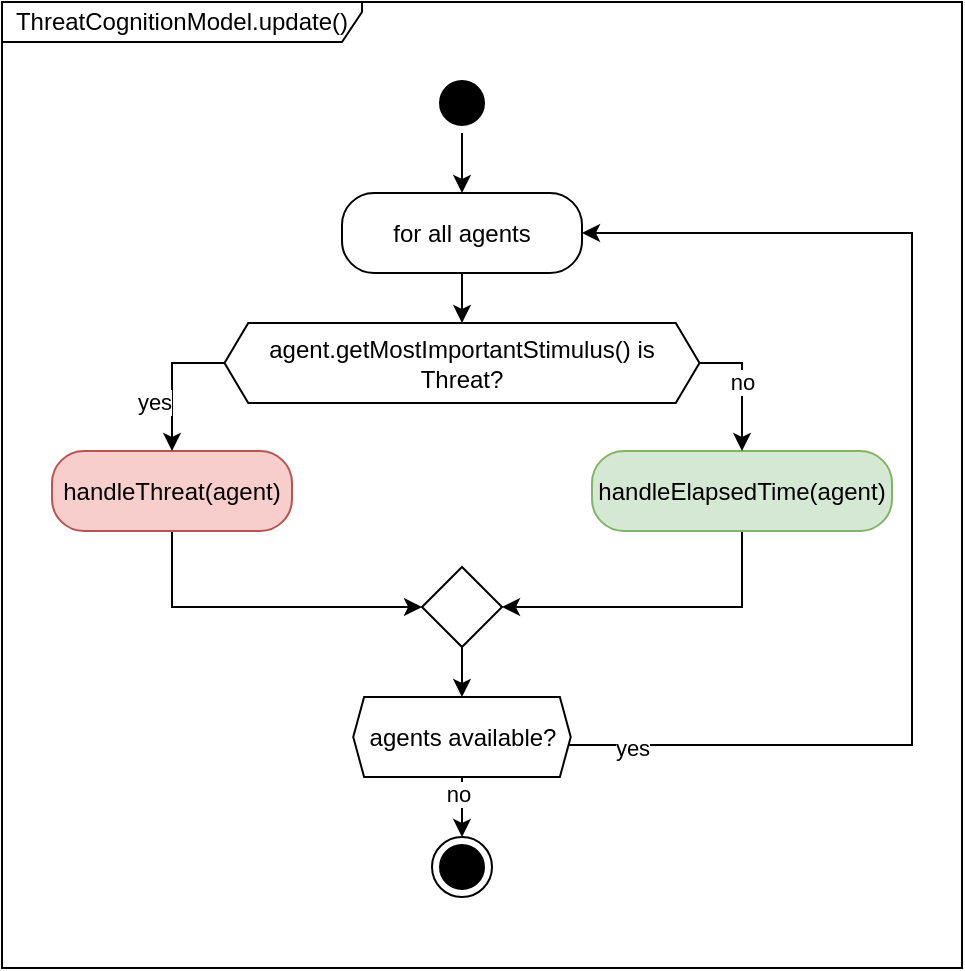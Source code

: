 <mxfile version="13.0.3" type="device" pages="4"><diagram name="Page-1" id="e7e014a7-5840-1c2e-5031-d8a46d1fe8dd"><mxGraphModel dx="1088" dy="801" grid="1" gridSize="10" guides="1" tooltips="1" connect="1" arrows="1" fold="1" page="1" pageScale="1" pageWidth="827" pageHeight="1169" background="#ffffff" math="0" shadow="0"><root><mxCell id="0"/><mxCell id="1" parent="0"/><mxCell id="-0Q1wIl2kN_jkj8z9Sek-1" value="ThreatCognitionModel.update()" style="shape=umlFrame;whiteSpace=wrap;html=1;strokeColor=#000000;width=180;height=20;shadow=0;" parent="1" vertex="1"><mxGeometry x="174" y="44" width="480" height="483" as="geometry"/></mxCell><mxCell id="f7OoUNPzTyh7YRf3PRQZ-5" style="edgeStyle=orthogonalEdgeStyle;rounded=0;orthogonalLoop=1;jettySize=auto;html=1;" parent="1" source="-0Q1wIl2kN_jkj8z9Sek-2" target="-0Q1wIl2kN_jkj8z9Sek-4" edge="1"><mxGeometry relative="1" as="geometry"/></mxCell><mxCell id="-0Q1wIl2kN_jkj8z9Sek-2" value="" style="ellipse;html=1;shape=startState;fillColor=#000000;strokeColor=#000000;labelBorderColor=none;shadow=0;flipV=1;" parent="1" vertex="1"><mxGeometry x="389" y="79.5" width="30" height="30" as="geometry"/></mxCell><mxCell id="f7OoUNPzTyh7YRf3PRQZ-6" style="edgeStyle=orthogonalEdgeStyle;rounded=0;orthogonalLoop=1;jettySize=auto;html=1;entryX=0.5;entryY=0;entryDx=0;entryDy=0;" parent="1" source="-0Q1wIl2kN_jkj8z9Sek-4" target="-0Q1wIl2kN_jkj8z9Sek-35" edge="1"><mxGeometry relative="1" as="geometry"/></mxCell><mxCell id="-0Q1wIl2kN_jkj8z9Sek-4" value="for all agents" style="rounded=1;whiteSpace=wrap;html=1;arcSize=40;labelBorderColor=none;shadow=0;flipV=1;" parent="1" vertex="1"><mxGeometry x="344" y="139.5" width="120" height="40" as="geometry"/></mxCell><mxCell id="-0Q1wIl2kN_jkj8z9Sek-6" value="" style="ellipse;html=1;shape=endState;fillColor=#000000;strokeColor=#000000;labelBorderColor=none;shadow=0;flipV=1;" parent="1" vertex="1"><mxGeometry x="389" y="461.5" width="30" height="30" as="geometry"/></mxCell><mxCell id="-0Q1wIl2kN_jkj8z9Sek-9" value="" style="rhombus;whiteSpace=wrap;html=1;shadow=0;flipV=1;" parent="1" vertex="1"><mxGeometry x="384" y="326.5" width="40" height="40" as="geometry"/></mxCell><mxCell id="-0Q1wIl2kN_jkj8z9Sek-12" style="edgeStyle=orthogonalEdgeStyle;rounded=0;orthogonalLoop=1;jettySize=auto;html=1;entryX=0;entryY=0.5;entryDx=0;entryDy=0;labelBorderColor=none;shadow=0;exitX=0.5;exitY=1;exitDx=0;exitDy=0;" parent="1" source="-0Q1wIl2kN_jkj8z9Sek-16" target="-0Q1wIl2kN_jkj8z9Sek-9" edge="1"><mxGeometry relative="1" as="geometry"><mxPoint x="504" y="527.5" as="targetPoint"/></mxGeometry></mxCell><mxCell id="-0Q1wIl2kN_jkj8z9Sek-15" style="edgeStyle=orthogonalEdgeStyle;rounded=0;orthogonalLoop=1;jettySize=auto;html=1;entryX=1;entryY=0.5;entryDx=0;entryDy=0;labelBorderColor=none;exitX=0.5;exitY=1;exitDx=0;exitDy=0;shadow=0;" parent="1" source="-0Q1wIl2kN_jkj8z9Sek-17" target="-0Q1wIl2kN_jkj8z9Sek-9" edge="1"><mxGeometry relative="1" as="geometry"><mxPoint x="584" y="527.5" as="targetPoint"/></mxGeometry></mxCell><mxCell id="-0Q1wIl2kN_jkj8z9Sek-35" value="&lt;span&gt;agent.getMostImportantStimulus() is&lt;br&gt;Threat?&lt;/span&gt;" style="shape=hexagon;html=1;whiteSpace=wrap;perimeter=hexagonPerimeter;rounded=0;shadow=0;size=0.05;flipV=1;" parent="1" vertex="1"><mxGeometry x="285.25" y="204.5" width="237.5" height="40" as="geometry"/></mxCell><mxCell id="-0Q1wIl2kN_jkj8z9Sek-47" style="edgeStyle=orthogonalEdgeStyle;rounded=0;orthogonalLoop=1;jettySize=auto;html=1;shadow=0;entryX=1;entryY=0.5;entryDx=0;entryDy=0;" parent="1" source="-0Q1wIl2kN_jkj8z9Sek-46" target="-0Q1wIl2kN_jkj8z9Sek-4" edge="1"><mxGeometry relative="1" as="geometry"><Array as="points"><mxPoint x="629" y="415.5"/><mxPoint x="629" y="159.5"/></Array></mxGeometry></mxCell><mxCell id="-0Q1wIl2kN_jkj8z9Sek-48" value="yes" style="edgeLabel;html=1;align=center;verticalAlign=middle;resizable=0;points=[];" parent="-0Q1wIl2kN_jkj8z9Sek-47" vertex="1" connectable="0"><mxGeometry x="-0.88" y="-1" relative="1" as="geometry"><mxPoint as="offset"/></mxGeometry></mxCell><mxCell id="f7OoUNPzTyh7YRf3PRQZ-1" style="edgeStyle=orthogonalEdgeStyle;rounded=0;orthogonalLoop=1;jettySize=auto;html=1;entryX=0.5;entryY=0;entryDx=0;entryDy=0;" parent="1" source="-0Q1wIl2kN_jkj8z9Sek-46" target="-0Q1wIl2kN_jkj8z9Sek-6" edge="1"><mxGeometry relative="1" as="geometry"/></mxCell><mxCell id="f7OoUNPzTyh7YRf3PRQZ-2" value="no" style="edgeLabel;html=1;align=center;verticalAlign=middle;resizable=0;points=[];" parent="f7OoUNPzTyh7YRf3PRQZ-1" vertex="1" connectable="0"><mxGeometry x="0.334" y="6" relative="1" as="geometry"><mxPoint x="-8" y="-5" as="offset"/></mxGeometry></mxCell><mxCell id="-0Q1wIl2kN_jkj8z9Sek-46" value="agents available?" style="shape=hexagon;html=1;whiteSpace=wrap;perimeter=hexagonPerimeter;rounded=0;shadow=0;size=0.05;flipV=1;" parent="1" vertex="1"><mxGeometry x="349.62" y="391.5" width="108.75" height="40" as="geometry"/></mxCell><mxCell id="-0Q1wIl2kN_jkj8z9Sek-50" style="edgeStyle=orthogonalEdgeStyle;rounded=0;orthogonalLoop=1;jettySize=auto;html=1;entryX=0.5;entryY=0;entryDx=0;entryDy=0;shadow=0;" parent="1" source="-0Q1wIl2kN_jkj8z9Sek-9" target="-0Q1wIl2kN_jkj8z9Sek-46" edge="1"><mxGeometry relative="1" as="geometry"/></mxCell><mxCell id="-0Q1wIl2kN_jkj8z9Sek-16" value="handleThreat(agent)" style="rounded=1;whiteSpace=wrap;html=1;arcSize=40;labelBorderColor=none;shadow=0;fillColor=#f8cecc;strokeColor=#b85450;" parent="1" vertex="1"><mxGeometry x="199" y="268.5" width="120" height="40" as="geometry"/></mxCell><mxCell id="-0Q1wIl2kN_jkj8z9Sek-43" value="yes" style="edgeStyle=orthogonalEdgeStyle;rounded=0;orthogonalLoop=1;jettySize=auto;html=1;shadow=0;exitX=0;exitY=0.5;exitDx=0;exitDy=0;" parent="1" source="-0Q1wIl2kN_jkj8z9Sek-35" target="-0Q1wIl2kN_jkj8z9Sek-16" edge="1"><mxGeometry x="-0.253" y="9" relative="1" as="geometry"><mxPoint x="-9" y="10" as="offset"/></mxGeometry></mxCell><mxCell id="-0Q1wIl2kN_jkj8z9Sek-17" value="handleElapsedTime(agent)" style="rounded=1;whiteSpace=wrap;html=1;arcSize=40;labelBorderColor=none;shadow=0;fillColor=#d5e8d4;strokeColor=#82b366;" parent="1" vertex="1"><mxGeometry x="469" y="268.5" width="150" height="40" as="geometry"/></mxCell><mxCell id="-0Q1wIl2kN_jkj8z9Sek-44" style="edgeStyle=orthogonalEdgeStyle;rounded=0;orthogonalLoop=1;jettySize=auto;html=1;exitX=1;exitY=0.5;exitDx=0;exitDy=0;shadow=0;" parent="1" source="-0Q1wIl2kN_jkj8z9Sek-35" target="-0Q1wIl2kN_jkj8z9Sek-17" edge="1"><mxGeometry relative="1" as="geometry"/></mxCell><mxCell id="-0Q1wIl2kN_jkj8z9Sek-45" value="no" style="edgeLabel;html=1;align=center;verticalAlign=middle;resizable=0;points=[];" parent="-0Q1wIl2kN_jkj8z9Sek-44" vertex="1" connectable="0"><mxGeometry x="-0.368" y="-8" relative="1" as="geometry"><mxPoint x="0.42" y="1.5" as="offset"/></mxGeometry></mxCell></root></mxGraphModel></diagram><diagram id="ulZnYwYoY4imNp25NZw-" name="Page-2"><mxGraphModel dx="1088" dy="801" grid="1" gridSize="10" guides="1" tooltips="1" connect="1" arrows="1" fold="1" page="1" pageScale="1" pageWidth="827" pageHeight="1169" math="0" shadow="0"><root><mxCell id="flKksPulM8j4xLrceEre-0"/><mxCell id="flKksPulM8j4xLrceEre-1" parent="flKksPulM8j4xLrceEre-0"/><mxCell id="sGTNRZeb8M3lUYxKyjZm-0" value="ThreatCognitionModel.handleThreat()" style="shape=umlFrame;whiteSpace=wrap;html=1;width=220;height=20;shadow=0;fillColor=#f8cecc;strokeColor=#b85450;" parent="flKksPulM8j4xLrceEre-1" vertex="1"><mxGeometry x="229" y="40.0" width="370" height="610" as="geometry"/></mxCell><mxCell id="YNKE2MlaR1iS34DXdLy7-7" value="setLatestThreatUnhandled(true)" style="rounded=1;whiteSpace=wrap;html=1;arcSize=40;shadow=0;" parent="flKksPulM8j4xLrceEre-1" vertex="1"><mxGeometry x="309" y="193.5" width="180" height="40" as="geometry"/></mxCell><mxCell id="QAwbwXFF9LKSapjOPhN2-14" style="edgeStyle=orthogonalEdgeStyle;rounded=0;orthogonalLoop=1;jettySize=auto;html=1;" parent="flKksPulM8j4xLrceEre-1" source="dMJ92qjlOWRao-TgxtIX-0" target="dMJ92qjlOWRao-TgxtIX-15" edge="1"><mxGeometry relative="1" as="geometry"/></mxCell><mxCell id="dMJ92qjlOWRao-TgxtIX-0" value="" style="rhombus;whiteSpace=wrap;html=1;shadow=0;" parent="flKksPulM8j4xLrceEre-1" vertex="1"><mxGeometry x="379" y="257.5" width="40" height="40" as="geometry"/></mxCell><mxCell id="dMJ92qjlOWRao-TgxtIX-1" style="edgeStyle=orthogonalEdgeStyle;rounded=0;orthogonalLoop=1;jettySize=auto;html=1;entryX=0.5;entryY=0;entryDx=0;entryDy=0;" parent="flKksPulM8j4xLrceEre-1" source="YNKE2MlaR1iS34DXdLy7-7" target="dMJ92qjlOWRao-TgxtIX-0" edge="1"><mxGeometry relative="1" as="geometry"/></mxCell><mxCell id="QAwbwXFF9LKSapjOPhN2-16" style="edgeStyle=orthogonalEdgeStyle;rounded=0;orthogonalLoop=1;jettySize=auto;html=1;entryX=0.5;entryY=0;entryDx=0;entryDy=0;" parent="flKksPulM8j4xLrceEre-1" source="dMJ92qjlOWRao-TgxtIX-12" target="QAwbwXFF9LKSapjOPhN2-0" edge="1"><mxGeometry relative="1" as="geometry"/></mxCell><mxCell id="dMJ92qjlOWRao-TgxtIX-12" value="" style="ellipse;html=1;shape=startState;fillColor=#000000;strokeColor=#000000;shadow=0;" parent="flKksPulM8j4xLrceEre-1" vertex="1"><mxGeometry x="384" y="74.5" width="30" height="30" as="geometry"/></mxCell><mxCell id="dMJ92qjlOWRao-TgxtIX-15" value="agent.setSelfCategory(THREATENED)" style="rounded=1;whiteSpace=wrap;html=1;arcSize=40;shadow=0;dashed=1;" parent="flKksPulM8j4xLrceEre-1" vertex="1"><mxGeometry x="264" y="322.5" width="270" height="40" as="geometry"/></mxCell><mxCell id="dMJ92qjlOWRao-TgxtIX-20" value="agent.setSelfCategory(COMMON_FATE)" style="rounded=1;whiteSpace=wrap;html=1;arcSize=40;shadow=0;dashed=1;" parent="flKksPulM8j4xLrceEre-1" vertex="1"><mxGeometry x="259" y="451.5" width="280" height="40" as="geometry"/></mxCell><mxCell id="dMJ92qjlOWRao-TgxtIX-21" value="" style="edgeStyle=orthogonalEdgeStyle;html=1;verticalAlign=bottom;endArrow=open;endSize=8;entryX=0.5;entryY=0;entryDx=0;entryDy=0;" parent="flKksPulM8j4xLrceEre-1" source="dMJ92qjlOWRao-TgxtIX-20" target="dMJ92qjlOWRao-TgxtIX-23" edge="1"><mxGeometry relative="1" as="geometry"><mxPoint x="409" y="545.5" as="targetPoint"/></mxGeometry></mxCell><mxCell id="dMJ92qjlOWRao-TgxtIX-23" value="" style="rhombus;whiteSpace=wrap;html=1;shadow=0;" parent="flKksPulM8j4xLrceEre-1" vertex="1"><mxGeometry x="379" y="515.5" width="40" height="40" as="geometry"/></mxCell><mxCell id="dMJ92qjlOWRao-TgxtIX-29" value="" style="ellipse;html=1;shape=endState;fillColor=#000000;strokeColor=#000000;shadow=0;" parent="flKksPulM8j4xLrceEre-1" vertex="1"><mxGeometry x="384" y="585.5" width="30" height="30" as="geometry"/></mxCell><mxCell id="dMJ92qjlOWRao-TgxtIX-30" style="edgeStyle=orthogonalEdgeStyle;rounded=0;orthogonalLoop=1;jettySize=auto;html=1;" parent="flKksPulM8j4xLrceEre-1" source="dMJ92qjlOWRao-TgxtIX-23" target="dMJ92qjlOWRao-TgxtIX-29" edge="1"><mxGeometry relative="1" as="geometry"/></mxCell><mxCell id="QAwbwXFF9LKSapjOPhN2-5" value="yes" style="edgeStyle=orthogonalEdgeStyle;rounded=0;orthogonalLoop=1;jettySize=auto;html=1;entryX=0.5;entryY=0;entryDx=0;entryDy=0;exitX=0.5;exitY=1;exitDx=0;exitDy=0;" parent="flKksPulM8j4xLrceEre-1" source="QAwbwXFF9LKSapjOPhN2-0" target="YNKE2MlaR1iS34DXdLy7-7" edge="1"><mxGeometry x="-0.31" relative="1" as="geometry"><Array as="points"><mxPoint x="399" y="174.5"/><mxPoint x="399" y="174.5"/></Array><mxPoint as="offset"/></mxGeometry></mxCell><mxCell id="QAwbwXFF9LKSapjOPhN2-6" style="edgeStyle=orthogonalEdgeStyle;rounded=0;orthogonalLoop=1;jettySize=auto;html=1;entryX=1;entryY=0.5;entryDx=0;entryDy=0;" parent="flKksPulM8j4xLrceEre-1" source="QAwbwXFF9LKSapjOPhN2-0" target="dMJ92qjlOWRao-TgxtIX-0" edge="1"><mxGeometry relative="1" as="geometry"><Array as="points"><mxPoint x="509" y="144.5"/><mxPoint x="509" y="277.5"/></Array></mxGeometry></mxCell><mxCell id="QAwbwXFF9LKSapjOPhN2-7" value="no" style="edgeLabel;html=1;align=center;verticalAlign=middle;resizable=0;points=[];" parent="QAwbwXFF9LKSapjOPhN2-6" vertex="1" connectable="0"><mxGeometry x="-0.835" relative="1" as="geometry"><mxPoint as="offset"/></mxGeometry></mxCell><mxCell id="QAwbwXFF9LKSapjOPhN2-0" value="isNewThreatForAgent(agent)" style="shape=hexagon;html=1;whiteSpace=wrap;perimeter=hexagonPerimeter;rounded=0;shadow=0;size=0.05;flipV=1;" parent="flKksPulM8j4xLrceEre-1" vertex="1"><mxGeometry x="310.625" y="124.5" width="176.75" height="40" as="geometry"/></mxCell><mxCell id="QAwbwXFF9LKSapjOPhN2-11" style="edgeStyle=orthogonalEdgeStyle;rounded=0;orthogonalLoop=1;jettySize=auto;html=1;entryX=1;entryY=0.5;entryDx=0;entryDy=0;exitX=1;exitY=0.5;exitDx=0;exitDy=0;" parent="flKksPulM8j4xLrceEre-1" source="QAwbwXFF9LKSapjOPhN2-1" target="dMJ92qjlOWRao-TgxtIX-23" edge="1"><mxGeometry relative="1" as="geometry"><Array as="points"><mxPoint x="549" y="404.5"/><mxPoint x="549" y="535.5"/></Array></mxGeometry></mxCell><mxCell id="QAwbwXFF9LKSapjOPhN2-12" value="no" style="edgeLabel;html=1;align=center;verticalAlign=middle;resizable=0;points=[];" parent="QAwbwXFF9LKSapjOPhN2-11" vertex="1" connectable="0"><mxGeometry x="-0.71" y="1" relative="1" as="geometry"><mxPoint as="offset"/></mxGeometry></mxCell><mxCell id="QAwbwXFF9LKSapjOPhN2-15" style="edgeStyle=orthogonalEdgeStyle;rounded=0;orthogonalLoop=1;jettySize=auto;html=1;entryX=0.5;entryY=0;entryDx=0;entryDy=0;" parent="flKksPulM8j4xLrceEre-1" source="QAwbwXFF9LKSapjOPhN2-1" target="dMJ92qjlOWRao-TgxtIX-20" edge="1"><mxGeometry relative="1" as="geometry"/></mxCell><mxCell id="QAwbwXFF9LKSapjOPhN2-1" value="agentIsBlockedByObstacle(agent)" style="shape=hexagon;html=1;whiteSpace=wrap;perimeter=hexagonPerimeter;rounded=0;shadow=0;size=0.05;flipV=1;" parent="flKksPulM8j4xLrceEre-1" vertex="1"><mxGeometry x="300" y="384.5" width="200" height="40" as="geometry"/></mxCell><mxCell id="QAwbwXFF9LKSapjOPhN2-8" style="edgeStyle=orthogonalEdgeStyle;rounded=0;orthogonalLoop=1;jettySize=auto;html=1;entryX=0.5;entryY=0;entryDx=0;entryDy=0;" parent="flKksPulM8j4xLrceEre-1" source="dMJ92qjlOWRao-TgxtIX-15" target="QAwbwXFF9LKSapjOPhN2-1" edge="1"><mxGeometry relative="1" as="geometry"/></mxCell></root></mxGraphModel></diagram><diagram id="I6qPQ_U8yQhh0CPRT2CX" name="Page-3"><mxGraphModel dx="1088" dy="1970" grid="1" gridSize="10" guides="1" tooltips="1" connect="1" arrows="1" fold="1" page="1" pageScale="1" pageWidth="827" pageHeight="1169" math="0" shadow="0"><root><mxCell id="xufAdysLSkbnE4QGcqUi-0"/><mxCell id="xufAdysLSkbnE4QGcqUi-1" parent="xufAdysLSkbnE4QGcqUi-0"/><mxCell id="5BCMTJFqvWHL6UCIy0fb-23" value="ThreatCognitionModel.handleElapsedTime()" style="shape=umlFrame;whiteSpace=wrap;html=1;shadow=0;width=255;height=20;fillColor=#d5e8d4;strokeColor=#82b366;" parent="xufAdysLSkbnE4QGcqUi-1" vertex="1"><mxGeometry x="330" y="-1119.995" width="1010" height="460" as="geometry"/></mxCell><mxCell id="oem6Xa7L2xS0duNbwFCs-2" value="" style="group;container=1;shadow=0;" parent="xufAdysLSkbnE4QGcqUi-1" vertex="1" connectable="0"><mxGeometry x="373.75" y="-1079.37" width="955" height="378.75" as="geometry"/></mxCell><mxCell id="CQJFX4f4pP_hsxbgHO-H-10" value="" style="ellipse;html=1;shape=startState;fillColor=#000000;strokeColor=#000000;shadow=0;" parent="oem6Xa7L2xS0duNbwFCs-2" vertex="1"><mxGeometry x="405" y="-6.25" width="30" height="30" as="geometry"/></mxCell><mxCell id="5BCMTJFqvWHL6UCIy0fb-0" value="" style="rhombus;whiteSpace=wrap;html=1;shadow=0;" parent="oem6Xa7L2xS0duNbwFCs-2" vertex="1"><mxGeometry x="160" y="223.75" width="40" height="40" as="geometry"/></mxCell><mxCell id="5BCMTJFqvWHL6UCIy0fb-1" value="" style="rhombus;whiteSpace=wrap;html=1;shadow=0;" parent="oem6Xa7L2xS0duNbwFCs-2" vertex="1"><mxGeometry x="675" y="223.75" width="40" height="40" as="geometry"/></mxCell><mxCell id="5BCMTJFqvWHL6UCIy0fb-9" value="" style="rhombus;whiteSpace=wrap;html=1;shadow=0;" parent="oem6Xa7L2xS0duNbwFCs-2" vertex="1"><mxGeometry x="400" y="278.75" width="40" height="40" as="geometry"/></mxCell><mxCell id="5BCMTJFqvWHL6UCIy0fb-7" style="edgeStyle=orthogonalEdgeStyle;rounded=0;orthogonalLoop=1;jettySize=auto;html=1;exitX=0.5;exitY=1;exitDx=0;exitDy=0;entryX=0;entryY=0.5;entryDx=0;entryDy=0;" parent="oem6Xa7L2xS0duNbwFCs-2" source="5BCMTJFqvWHL6UCIy0fb-0" target="5BCMTJFqvWHL6UCIy0fb-9" edge="1"><mxGeometry relative="1" as="geometry"><mxPoint x="405" y="418.75" as="targetPoint"/></mxGeometry></mxCell><mxCell id="5BCMTJFqvWHL6UCIy0fb-8" style="edgeStyle=orthogonalEdgeStyle;rounded=0;orthogonalLoop=1;jettySize=auto;html=1;entryX=1;entryY=0.5;entryDx=0;entryDy=0;exitX=0.5;exitY=1;exitDx=0;exitDy=0;" parent="oem6Xa7L2xS0duNbwFCs-2" source="5BCMTJFqvWHL6UCIy0fb-1" target="5BCMTJFqvWHL6UCIy0fb-9" edge="1"><mxGeometry relative="1" as="geometry"><mxPoint x="435" y="418.75" as="targetPoint"/></mxGeometry></mxCell><mxCell id="5BCMTJFqvWHL6UCIy0fb-10" value="" style="ellipse;html=1;shape=endState;fillColor=#000000;strokeColor=#000000;shadow=0;" parent="oem6Xa7L2xS0duNbwFCs-2" vertex="1"><mxGeometry x="405" y="348.75" width="30" height="30" as="geometry"/></mxCell><mxCell id="5BCMTJFqvWHL6UCIy0fb-11" style="edgeStyle=orthogonalEdgeStyle;rounded=0;orthogonalLoop=1;jettySize=auto;html=1;" parent="oem6Xa7L2xS0duNbwFCs-2" source="5BCMTJFqvWHL6UCIy0fb-9" target="5BCMTJFqvWHL6UCIy0fb-10" edge="1"><mxGeometry relative="1" as="geometry"/></mxCell><mxCell id="5BCMTJFqvWHL6UCIy0fb-4" style="edgeStyle=orthogonalEdgeStyle;rounded=0;orthogonalLoop=1;jettySize=auto;html=1;entryX=1;entryY=0.5;entryDx=0;entryDy=0;exitX=0.5;exitY=1;exitDx=0;exitDy=0;" parent="oem6Xa7L2xS0duNbwFCs-2" source="xufAdysLSkbnE4QGcqUi-5" target="5BCMTJFqvWHL6UCIy0fb-0" edge="1"><mxGeometry relative="1" as="geometry"/></mxCell><mxCell id="5BCMTJFqvWHL6UCIy0fb-5" style="edgeStyle=orthogonalEdgeStyle;rounded=0;orthogonalLoop=1;jettySize=auto;html=1;exitX=0.5;exitY=1;exitDx=0;exitDy=0;entryX=0;entryY=0.5;entryDx=0;entryDy=0;" parent="oem6Xa7L2xS0duNbwFCs-2" source="xufAdysLSkbnE4QGcqUi-7" target="5BCMTJFqvWHL6UCIy0fb-1" edge="1"><mxGeometry relative="1" as="geometry"><mxPoint x="755" y="253.75" as="targetPoint"/></mxGeometry></mxCell><mxCell id="5BCMTJFqvWHL6UCIy0fb-6" style="edgeStyle=orthogonalEdgeStyle;rounded=0;orthogonalLoop=1;jettySize=auto;html=1;entryX=1;entryY=0.5;entryDx=0;entryDy=0;exitX=0.5;exitY=1;exitDx=0;exitDy=0;" parent="oem6Xa7L2xS0duNbwFCs-2" source="CQJFX4f4pP_hsxbgHO-H-4" target="5BCMTJFqvWHL6UCIy0fb-1" edge="1"><mxGeometry relative="1" as="geometry"><mxPoint x="795" y="253.75" as="targetPoint"/></mxGeometry></mxCell><mxCell id="xufAdysLSkbnE4QGcqUi-7" value="agent.setSelfCategory(&lt;br&gt;TARGET_ORIENTED)" style="rounded=1;whiteSpace=wrap;html=1;arcSize=40;shadow=0;dashed=1;" parent="oem6Xa7L2xS0duNbwFCs-2" vertex="1"><mxGeometry x="485" y="173.75" width="160" height="40" as="geometry"/></mxCell><mxCell id="CQJFX4f4pP_hsxbgHO-H-4" value="imitateThreatenedNeighborIfPresent(agent)" style="rounded=1;whiteSpace=wrap;html=1;arcSize=40;shadow=0;fillColor=#dae8fc;strokeColor=#6c8ebf;" parent="oem6Xa7L2xS0duNbwFCs-2" vertex="1"><mxGeometry x="685" y="173.75" width="250" height="40" as="geometry"/></mxCell><mxCell id="VF-G28qiXryh41N_r_D_-19" style="edgeStyle=orthogonalEdgeStyle;rounded=0;orthogonalLoop=1;jettySize=auto;html=1;entryX=0;entryY=0.5;entryDx=0;entryDy=0;exitX=0.5;exitY=1;exitDx=0;exitDy=0;" parent="oem6Xa7L2xS0duNbwFCs-2" source="xufAdysLSkbnE4QGcqUi-3" target="5BCMTJFqvWHL6UCIy0fb-0" edge="1"><mxGeometry relative="1" as="geometry"/></mxCell><mxCell id="xufAdysLSkbnE4QGcqUi-3" value="agent.setSelfCategory(&lt;br&gt;THREATENED)" style="rounded=1;whiteSpace=wrap;html=1;arcSize=40;shadow=0;dashed=1;" parent="oem6Xa7L2xS0duNbwFCs-2" vertex="1"><mxGeometry x="-25" y="173.75" width="160" height="40" as="geometry"/></mxCell><mxCell id="xufAdysLSkbnE4QGcqUi-5" value="agent.setSelfCategory(&lt;br&gt;COMMON_FATE)" style="rounded=1;whiteSpace=wrap;html=1;arcSize=40;shadow=0;dashed=1;" parent="oem6Xa7L2xS0duNbwFCs-2" vertex="1"><mxGeometry x="225" y="173.75" width="160" height="44" as="geometry"/></mxCell><mxCell id="VF-G28qiXryh41N_r_D_-16" style="edgeStyle=orthogonalEdgeStyle;rounded=0;orthogonalLoop=1;jettySize=auto;html=1;entryX=0.5;entryY=0;entryDx=0;entryDy=0;exitX=0;exitY=0.5;exitDx=0;exitDy=0;" parent="oem6Xa7L2xS0duNbwFCs-2" source="VF-G28qiXryh41N_r_D_-0" target="xufAdysLSkbnE4QGcqUi-3" edge="1"><mxGeometry relative="1" as="geometry"/></mxCell><mxCell id="VF-G28qiXryh41N_r_D_-25" value="yes" style="edgeLabel;html=1;align=center;verticalAlign=middle;resizable=0;points=[];" parent="VF-G28qiXryh41N_r_D_-16" vertex="1" connectable="0"><mxGeometry x="0.15" relative="1" as="geometry"><mxPoint y="0.698" as="offset"/></mxGeometry></mxCell><mxCell id="VF-G28qiXryh41N_r_D_-17" style="edgeStyle=orthogonalEdgeStyle;rounded=0;orthogonalLoop=1;jettySize=auto;html=1;exitX=1;exitY=0.5;exitDx=0;exitDy=0;" parent="oem6Xa7L2xS0duNbwFCs-2" source="VF-G28qiXryh41N_r_D_-0" target="xufAdysLSkbnE4QGcqUi-5" edge="1"><mxGeometry relative="1" as="geometry"/></mxCell><mxCell id="VF-G28qiXryh41N_r_D_-26" value="no" style="edgeLabel;html=1;align=center;verticalAlign=middle;resizable=0;points=[];" parent="VF-G28qiXryh41N_r_D_-17" vertex="1" connectable="0"><mxGeometry x="0.291" relative="1" as="geometry"><mxPoint as="offset"/></mxGeometry></mxCell><mxCell id="VF-G28qiXryh41N_r_D_-0" value="insideThreatArea(agent) &amp;amp;&amp;amp; notBlockedByObstacle(agent)" style="shape=hexagon;html=1;whiteSpace=wrap;perimeter=hexagonPerimeter;rounded=0;shadow=0;size=0.05;flipV=1;" parent="oem6Xa7L2xS0duNbwFCs-2" vertex="1"><mxGeometry x="75" y="113.75" width="200" height="40" as="geometry"/></mxCell><mxCell id="VF-G28qiXryh41N_r_D_-20" style="edgeStyle=orthogonalEdgeStyle;rounded=0;orthogonalLoop=1;jettySize=auto;html=1;exitX=0;exitY=0.5;exitDx=0;exitDy=0;" parent="oem6Xa7L2xS0duNbwFCs-2" source="VF-G28qiXryh41N_r_D_-1" target="xufAdysLSkbnE4QGcqUi-7" edge="1"><mxGeometry relative="1" as="geometry"/></mxCell><mxCell id="VF-G28qiXryh41N_r_D_-27" value="OUT_GROUP" style="edgeLabel;html=1;align=center;verticalAlign=middle;resizable=0;points=[];" parent="VF-G28qiXryh41N_r_D_-20" vertex="1" connectable="0"><mxGeometry x="0.423" relative="1" as="geometry"><mxPoint x="-40" y="-22.73" as="offset"/></mxGeometry></mxCell><mxCell id="VF-G28qiXryh41N_r_D_-21" style="edgeStyle=orthogonalEdgeStyle;rounded=0;orthogonalLoop=1;jettySize=auto;html=1;entryX=0.5;entryY=0;entryDx=0;entryDy=0;exitX=1;exitY=0.5;exitDx=0;exitDy=0;" parent="oem6Xa7L2xS0duNbwFCs-2" source="VF-G28qiXryh41N_r_D_-1" target="CQJFX4f4pP_hsxbgHO-H-4" edge="1"><mxGeometry relative="1" as="geometry"/></mxCell><mxCell id="VF-G28qiXryh41N_r_D_-28" value="IN_GROUP" style="edgeLabel;html=1;align=center;verticalAlign=middle;resizable=0;points=[];" parent="VF-G28qiXryh41N_r_D_-21" vertex="1" connectable="0"><mxGeometry x="0.231" y="-1" relative="1" as="geometry"><mxPoint x="36" y="-14.93" as="offset"/></mxGeometry></mxCell><mxCell id="VF-G28qiXryh41N_r_D_-1" value="agent.getGroupMembership()" style="shape=hexagon;html=1;whiteSpace=wrap;perimeter=hexagonPerimeter;rounded=0;shadow=0;size=0.05;flipV=1;" parent="oem6Xa7L2xS0duNbwFCs-2" vertex="1"><mxGeometry x="585" y="113.75" width="200" height="40" as="geometry"/></mxCell><mxCell id="VF-G28qiXryh41N_r_D_-2" value="agent perceived threat?" style="shape=hexagon;html=1;whiteSpace=wrap;perimeter=hexagonPerimeter;rounded=0;shadow=0;size=0.05;flipV=1;" parent="xufAdysLSkbnE4QGcqUi-1" vertex="1"><mxGeometry x="693.75" y="-1035.62" width="200" height="40" as="geometry"/></mxCell><mxCell id="VF-G28qiXryh41N_r_D_-14" style="edgeStyle=orthogonalEdgeStyle;rounded=0;orthogonalLoop=1;jettySize=auto;html=1;entryX=0.5;entryY=0;entryDx=0;entryDy=0;" parent="xufAdysLSkbnE4QGcqUi-1" source="VF-G28qiXryh41N_r_D_-2" target="VF-G28qiXryh41N_r_D_-0" edge="1"><mxGeometry relative="1" as="geometry"/></mxCell><mxCell id="VF-G28qiXryh41N_r_D_-23" value="yes" style="edgeLabel;html=1;align=center;verticalAlign=middle;resizable=0;points=[];" parent="VF-G28qiXryh41N_r_D_-14" vertex="1" connectable="0"><mxGeometry x="-0.036" y="1" relative="1" as="geometry"><mxPoint as="offset"/></mxGeometry></mxCell><mxCell id="VF-G28qiXryh41N_r_D_-15" style="edgeStyle=orthogonalEdgeStyle;rounded=0;orthogonalLoop=1;jettySize=auto;html=1;entryX=0.5;entryY=0;entryDx=0;entryDy=0;" parent="xufAdysLSkbnE4QGcqUi-1" source="VF-G28qiXryh41N_r_D_-2" target="VF-G28qiXryh41N_r_D_-1" edge="1"><mxGeometry relative="1" as="geometry"/></mxCell><mxCell id="VF-G28qiXryh41N_r_D_-24" value="no" style="edgeLabel;html=1;align=center;verticalAlign=middle;resizable=0;points=[];" parent="VF-G28qiXryh41N_r_D_-15" vertex="1" connectable="0"><mxGeometry x="0.135" y="-1" relative="1" as="geometry"><mxPoint as="offset"/></mxGeometry></mxCell><mxCell id="VF-G28qiXryh41N_r_D_-22" style="edgeStyle=orthogonalEdgeStyle;rounded=0;orthogonalLoop=1;jettySize=auto;html=1;exitX=0.5;exitY=1;exitDx=0;exitDy=0;entryX=0.5;entryY=0;entryDx=0;entryDy=0;" parent="xufAdysLSkbnE4QGcqUi-1" source="CQJFX4f4pP_hsxbgHO-H-10" target="VF-G28qiXryh41N_r_D_-2" edge="1"><mxGeometry relative="1" as="geometry"/></mxCell></root></mxGraphModel></diagram><diagram id="QAPWyPbEyEAkhrixvJ0Q" name="Page-4"><mxGraphModel dx="595" dy="815" grid="1" gridSize="10" guides="1" tooltips="1" connect="1" arrows="1" fold="1" page="1" pageScale="1" pageWidth="827" pageHeight="1169" math="0" shadow="0"><root><mxCell id="oKQRghTgjcSOhNxPNVfo-0"/><mxCell id="oKQRghTgjcSOhNxPNVfo-1" parent="oKQRghTgjcSOhNxPNVfo-0"/><mxCell id="oN38Ua03eBTgudA0NBIn-11" value="ThreatCognitionModel.imitateThreatenedNeighborIfPresent()" style="shape=umlFrame;whiteSpace=wrap;html=1;shadow=0;width=340;height=15;fillColor=#dae8fc;strokeColor=#6c8ebf;" parent="oKQRghTgjcSOhNxPNVfo-1" vertex="1"><mxGeometry x="941" y="40.0" width="600" height="469.5" as="geometry"/></mxCell><mxCell id="S__psIbPPRh_wL1VfIhL-0" value="neighbors = getThreatenedNeighbors(agent)" style="rounded=1;whiteSpace=wrap;html=1;arcSize=40;shadow=0;" parent="oKQRghTgjcSOhNxPNVfo-1" vertex="1"><mxGeometry x="1116" y="125.25" width="250" height="40" as="geometry"/></mxCell><mxCell id="PUH6T6niCRGKuQiN5zIC-1" style="edgeStyle=orthogonalEdgeStyle;rounded=0;orthogonalLoop=1;jettySize=auto;html=1;entryX=0.5;entryY=0;entryDx=0;entryDy=0;" parent="oKQRghTgjcSOhNxPNVfo-1" source="S__psIbPPRh_wL1VfIhL-1" target="PUH6T6niCRGKuQiN5zIC-0" edge="1"><mxGeometry relative="1" as="geometry"/></mxCell><mxCell id="S__psIbPPRh_wL1VfIhL-1" value="ingroupNeighbors = filterForIngroup(neighbors)" style="rounded=1;whiteSpace=wrap;html=1;arcSize=40;shadow=0;" parent="oKQRghTgjcSOhNxPNVfo-1" vertex="1"><mxGeometry x="1116" y="188.25" width="250" height="40" as="geometry"/></mxCell><mxCell id="S__psIbPPRh_wL1VfIhL-11" style="edgeStyle=orthogonalEdgeStyle;rounded=0;orthogonalLoop=1;jettySize=auto;html=1;entryX=0.5;entryY=0;entryDx=0;entryDy=0;" parent="oKQRghTgjcSOhNxPNVfo-1" source="S__psIbPPRh_wL1VfIhL-0" target="S__psIbPPRh_wL1VfIhL-1" edge="1"><mxGeometry relative="1" as="geometry"/></mxCell><mxCell id="S__psIbPPRh_wL1VfIhL-18" value="" style="ellipse;html=1;shape=startState;fillColor=#000000;strokeColor=#000000;shadow=1;" parent="oKQRghTgjcSOhNxPNVfo-1" vertex="1"><mxGeometry x="1226" y="75.25" width="30" height="30" as="geometry"/></mxCell><mxCell id="S__psIbPPRh_wL1VfIhL-19" value="" style="edgeStyle=orthogonalEdgeStyle;html=1;verticalAlign=bottom;endArrow=open;endSize=8;entryX=0.5;entryY=0;entryDx=0;entryDy=0;" parent="oKQRghTgjcSOhNxPNVfo-1" source="S__psIbPPRh_wL1VfIhL-18" target="S__psIbPPRh_wL1VfIhL-0" edge="1"><mxGeometry relative="1" as="geometry"><mxPoint x="1241" y="63.25" as="targetPoint"/></mxGeometry></mxCell><mxCell id="oN38Ua03eBTgudA0NBIn-0" value="" style="rhombus;whiteSpace=wrap;html=1;shadow=0;" parent="oKQRghTgjcSOhNxPNVfo-1" vertex="1"><mxGeometry x="1221" y="376.25" width="40" height="40" as="geometry"/></mxCell><mxCell id="oN38Ua03eBTgudA0NBIn-5" value="" style="ellipse;html=1;shape=endState;fillColor=#000000;strokeColor=#000000;shadow=1;" parent="oKQRghTgjcSOhNxPNVfo-1" vertex="1"><mxGeometry x="1226" y="444.25" width="30" height="30" as="geometry"/></mxCell><mxCell id="oN38Ua03eBTgudA0NBIn-7" style="edgeStyle=orthogonalEdgeStyle;rounded=0;orthogonalLoop=1;jettySize=auto;html=1;" parent="oKQRghTgjcSOhNxPNVfo-1" source="oN38Ua03eBTgudA0NBIn-0" target="oN38Ua03eBTgudA0NBIn-5" edge="1"><mxGeometry relative="1" as="geometry"/></mxCell><mxCell id="oN38Ua03eBTgudA0NBIn-1" style="edgeStyle=orthogonalEdgeStyle;rounded=0;orthogonalLoop=1;jettySize=auto;html=1;entryX=0;entryY=0.5;entryDx=0;entryDy=0;exitX=0.5;exitY=1;exitDx=0;exitDy=0;" parent="oKQRghTgjcSOhNxPNVfo-1" source="S__psIbPPRh_wL1VfIhL-8" target="oN38Ua03eBTgudA0NBIn-0" edge="1"><mxGeometry relative="1" as="geometry"/></mxCell><mxCell id="oN38Ua03eBTgudA0NBIn-2" style="edgeStyle=orthogonalEdgeStyle;rounded=0;orthogonalLoop=1;jettySize=auto;html=1;entryX=1;entryY=0.5;entryDx=0;entryDy=0;exitX=0.5;exitY=1;exitDx=0;exitDy=0;" parent="oKQRghTgjcSOhNxPNVfo-1" source="S__psIbPPRh_wL1VfIhL-9" target="oN38Ua03eBTgudA0NBIn-0" edge="1"><mxGeometry relative="1" as="geometry"/></mxCell><mxCell id="PUH6T6niCRGKuQiN5zIC-2" style="edgeStyle=orthogonalEdgeStyle;rounded=0;orthogonalLoop=1;jettySize=auto;html=1;entryX=0.5;entryY=0;entryDx=0;entryDy=0;exitX=0;exitY=0.5;exitDx=0;exitDy=0;" parent="oKQRghTgjcSOhNxPNVfo-1" source="PUH6T6niCRGKuQiN5zIC-0" target="S__psIbPPRh_wL1VfIhL-8" edge="1"><mxGeometry relative="1" as="geometry"/></mxCell><mxCell id="PUH6T6niCRGKuQiN5zIC-4" value="yes" style="edgeLabel;html=1;align=center;verticalAlign=middle;resizable=0;points=[];" parent="PUH6T6niCRGKuQiN5zIC-2" vertex="1" connectable="0"><mxGeometry x="-0.101" relative="1" as="geometry"><mxPoint as="offset"/></mxGeometry></mxCell><mxCell id="PUH6T6niCRGKuQiN5zIC-3" style="edgeStyle=orthogonalEdgeStyle;rounded=0;orthogonalLoop=1;jettySize=auto;html=1;exitX=1;exitY=0.5;exitDx=0;exitDy=0;" parent="oKQRghTgjcSOhNxPNVfo-1" source="PUH6T6niCRGKuQiN5zIC-0" target="S__psIbPPRh_wL1VfIhL-9" edge="1"><mxGeometry relative="1" as="geometry"/></mxCell><mxCell id="PUH6T6niCRGKuQiN5zIC-5" value="no" style="edgeLabel;html=1;align=center;verticalAlign=middle;resizable=0;points=[];" parent="PUH6T6niCRGKuQiN5zIC-3" vertex="1" connectable="0"><mxGeometry x="0.007" y="-1" relative="1" as="geometry"><mxPoint x="-1.29" y="-0.999" as="offset"/></mxGeometry></mxCell><mxCell id="PUH6T6niCRGKuQiN5zIC-0" value="ingroupNeighbors.size() &amp;gt; 0?" style="shape=hexagon;html=1;whiteSpace=wrap;perimeter=hexagonPerimeter;rounded=0;shadow=0;size=0.05;flipV=1;" parent="oKQRghTgjcSOhNxPNVfo-1" vertex="1"><mxGeometry x="1141" y="254.75" width="200" height="40" as="geometry"/></mxCell><mxCell id="S__psIbPPRh_wL1VfIhL-8" value="handleThreat(agent)" style="rounded=1;whiteSpace=wrap;html=1;arcSize=40;shadow=0;fillColor=#f8cecc;strokeColor=#b85450;" parent="oKQRghTgjcSOhNxPNVfo-1" vertex="1"><mxGeometry x="956" y="314.25" width="250" height="40" as="geometry"/></mxCell><mxCell id="S__psIbPPRh_wL1VfIhL-9" value="agent.setSelfCategory(&lt;br&gt;TARGET_ORIENTED)" style="rounded=1;whiteSpace=wrap;html=1;arcSize=40;shadow=0;dashed=1;" parent="oKQRghTgjcSOhNxPNVfo-1" vertex="1"><mxGeometry x="1276" y="314.25" width="250" height="40" as="geometry"/></mxCell></root></mxGraphModel></diagram></mxfile>